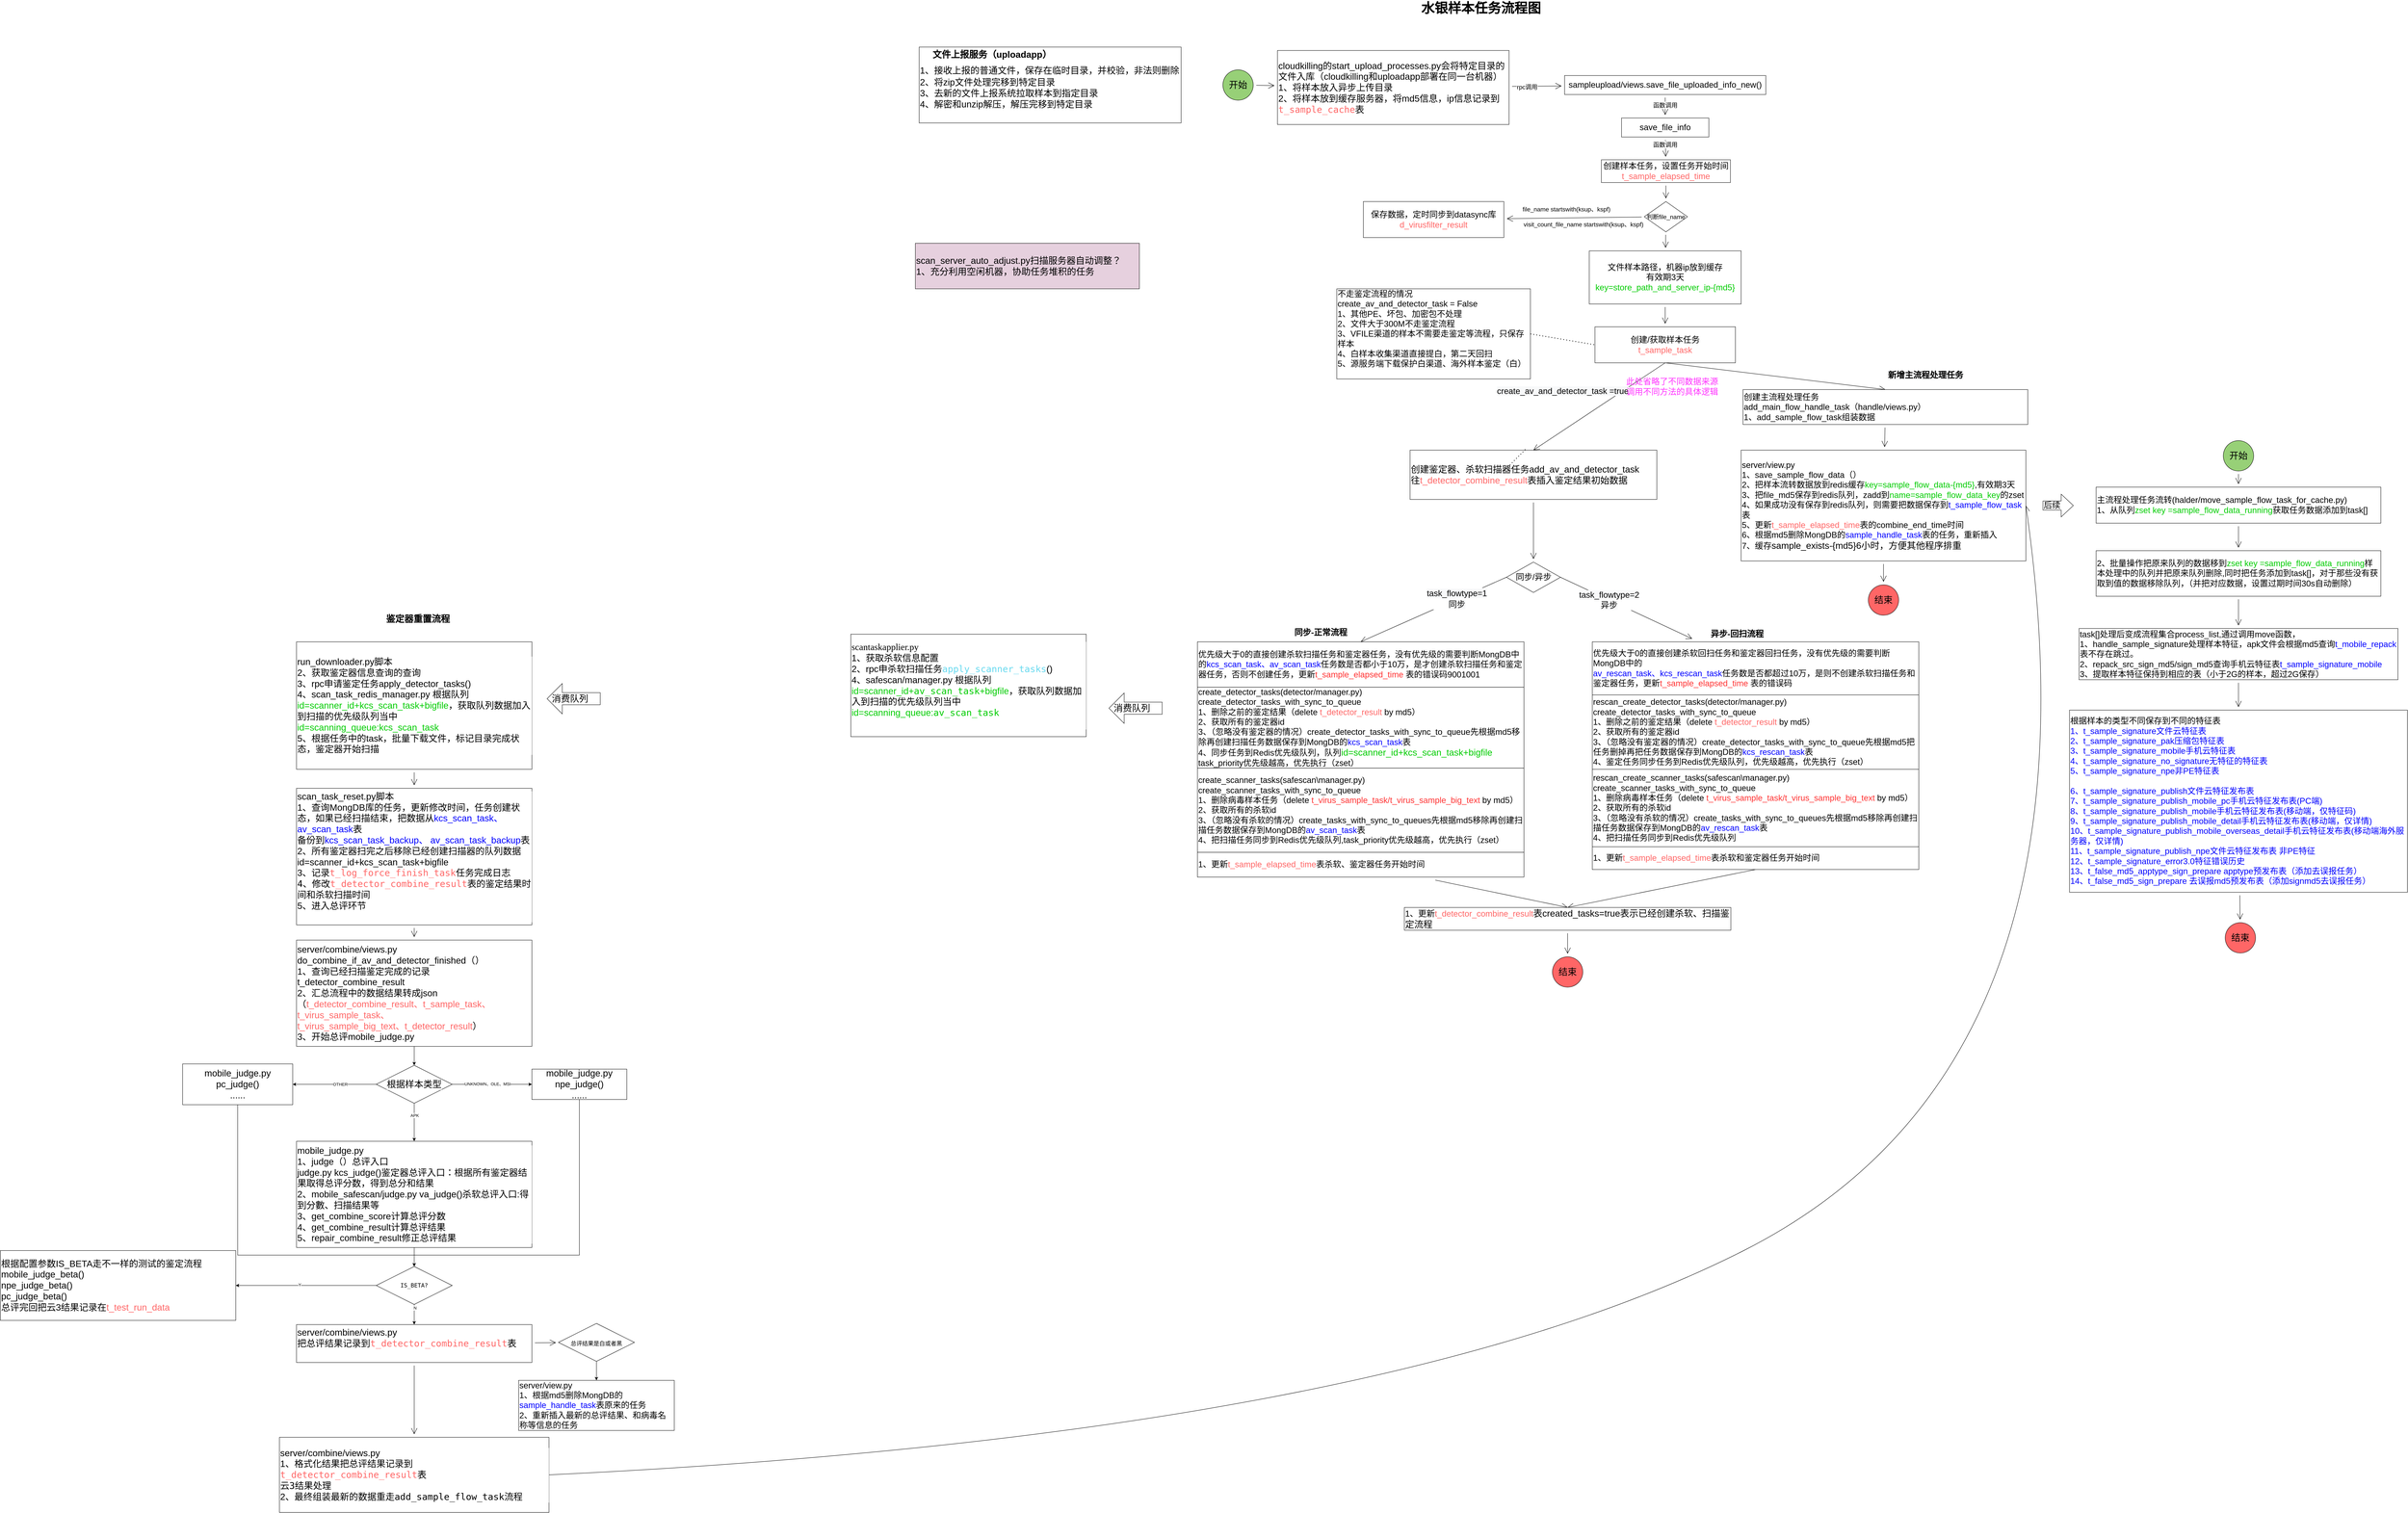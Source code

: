 <mxfile version="15.3.7" type="github">
  <diagram id="KefcSTh8LU217DtaOy7r" name="Page-1">
    <mxGraphModel dx="6349" dy="2362" grid="1" gridSize="10" guides="1" tooltips="1" connect="1" arrows="1" fold="1" page="1" pageScale="1" pageWidth="827" pageHeight="1169" math="0" shadow="0">
      <root>
        <mxCell id="0" />
        <mxCell id="1" parent="0" />
        <mxCell id="7nwJAHShgFqfV8WITLV7-1" value="水银样本任务流程图" style="text;html=1;strokeColor=none;fillColor=none;align=center;verticalAlign=middle;whiteSpace=wrap;rounded=0;hachureGap=4;pointerEvents=0;fontSize=35;fontStyle=1" parent="1" vertex="1">
          <mxGeometry x="-280" y="-30" width="400" height="20" as="geometry" />
        </mxCell>
        <mxCell id="hdSKTdFJiRucH8Rsu3lH-5" value="" style="edgeStyle=none;curved=1;rounded=0;orthogonalLoop=1;jettySize=auto;html=1;fontSize=16;endArrow=open;startSize=14;endSize=14;sourcePerimeterSpacing=8;targetPerimeterSpacing=8;" parent="1" source="7nwJAHShgFqfV8WITLV7-2" target="hdSKTdFJiRucH8Rsu3lH-4" edge="1">
          <mxGeometry relative="1" as="geometry" />
        </mxCell>
        <mxCell id="hdSKTdFJiRucH8Rsu3lH-7" value="函数调用" style="edgeLabel;html=1;align=center;verticalAlign=middle;resizable=0;points=[];fontSize=16;" parent="hdSKTdFJiRucH8Rsu3lH-5" vertex="1" connectable="0">
          <mxGeometry x="-0.474" relative="1" as="geometry">
            <mxPoint y="8" as="offset" />
          </mxGeometry>
        </mxCell>
        <mxCell id="7nwJAHShgFqfV8WITLV7-2" value="sampleupload/views.save_file_uploaded_info_new()" style="rounded=0;whiteSpace=wrap;html=1;hachureGap=4;pointerEvents=0;fontSize=22;" parent="1" vertex="1">
          <mxGeometry x="140" y="158" width="530" height="50" as="geometry" />
        </mxCell>
        <mxCell id="hdSKTdFJiRucH8Rsu3lH-2" value="" style="edgeStyle=none;curved=1;rounded=0;orthogonalLoop=1;jettySize=auto;html=1;endArrow=open;startSize=14;endSize=14;sourcePerimeterSpacing=8;targetPerimeterSpacing=8;" parent="1" source="hdSKTdFJiRucH8Rsu3lH-1" target="7nwJAHShgFqfV8WITLV7-2" edge="1">
          <mxGeometry relative="1" as="geometry" />
        </mxCell>
        <mxCell id="hdSKTdFJiRucH8Rsu3lH-3" value="rpc调用" style="edgeLabel;html=1;align=center;verticalAlign=middle;resizable=0;points=[];fontSize=16;" parent="hdSKTdFJiRucH8Rsu3lH-2" vertex="1" connectable="0">
          <mxGeometry x="-0.4" y="-1" relative="1" as="geometry">
            <mxPoint as="offset" />
          </mxGeometry>
        </mxCell>
        <mxCell id="hdSKTdFJiRucH8Rsu3lH-1" value="&lt;div&gt;cloudkilling的start_upload_processes.py会将特定目录的文件入库（cloudkilling和uploadapp部署在同一台机器）&lt;/div&gt;&lt;span style=&quot;background-color: rgb(255 , 255 , 255)&quot;&gt;&lt;span style=&quot;font-size: 24px&quot;&gt;1、&lt;span style=&quot;font-size: 24px&quot;&gt;将样本放入异步上传目录&lt;br style=&quot;font-size: 24px&quot;&gt;2、将样本放到缓存服务器，将md5信息，ip信息记录到&lt;/span&gt;&lt;/span&gt;&lt;span style=&quot;font-family: &amp;#34;dejavu sans mono&amp;#34; , monospace ; font-size: 24px&quot;&gt;&lt;font color=&quot;#ff6666&quot;&gt;t_sample_cache&lt;/font&gt;&lt;/span&gt;&lt;span style=&quot;font-family: &amp;#34;dejavu sans mono&amp;#34; , monospace ; font-size: 24px&quot;&gt;表&lt;/span&gt;&lt;/span&gt;" style="rounded=0;whiteSpace=wrap;html=1;hachureGap=4;pointerEvents=0;fontSize=24;fillColor=none;fontColor=#000000;align=left;fontStyle=0" parent="1" vertex="1">
          <mxGeometry x="-616.25" y="92" width="610" height="195" as="geometry" />
        </mxCell>
        <mxCell id="hdSKTdFJiRucH8Rsu3lH-9" value="" style="edgeStyle=none;curved=1;rounded=0;orthogonalLoop=1;jettySize=auto;html=1;fontSize=16;endArrow=open;startSize=14;endSize=14;sourcePerimeterSpacing=8;targetPerimeterSpacing=8;" parent="1" source="hdSKTdFJiRucH8Rsu3lH-4" target="hdSKTdFJiRucH8Rsu3lH-8" edge="1">
          <mxGeometry relative="1" as="geometry" />
        </mxCell>
        <mxCell id="hdSKTdFJiRucH8Rsu3lH-4" value="save_file_info" style="rounded=0;whiteSpace=wrap;html=1;hachureGap=4;pointerEvents=0;fontSize=22;" parent="1" vertex="1">
          <mxGeometry x="290" y="270" width="230" height="50" as="geometry" />
        </mxCell>
        <mxCell id="hdSKTdFJiRucH8Rsu3lH-12" value="" style="edgeStyle=none;curved=1;rounded=0;orthogonalLoop=1;jettySize=auto;html=1;fontSize=16;endArrow=open;startSize=14;endSize=14;sourcePerimeterSpacing=8;targetPerimeterSpacing=8;" parent="1" source="hdSKTdFJiRucH8Rsu3lH-8" target="hdSKTdFJiRucH8Rsu3lH-11" edge="1">
          <mxGeometry relative="1" as="geometry" />
        </mxCell>
        <mxCell id="hdSKTdFJiRucH8Rsu3lH-8" value="创建样本任务，设置任务开始时间&lt;br&gt;&lt;font color=&quot;#ff6666&quot;&gt;t_sample_elapsed_time&lt;/font&gt;" style="rounded=0;whiteSpace=wrap;html=1;hachureGap=4;pointerEvents=0;fontSize=22;" parent="1" vertex="1">
          <mxGeometry x="236.88" y="380" width="340" height="60" as="geometry" />
        </mxCell>
        <mxCell id="hdSKTdFJiRucH8Rsu3lH-10" value="保存数据，定时同步到datasync库&lt;br&gt;&lt;font color=&quot;#ff6666&quot;&gt;d_virusfilter_result&lt;/font&gt;" style="rounded=0;whiteSpace=wrap;html=1;hachureGap=4;pointerEvents=0;fontSize=22;" parent="1" vertex="1">
          <mxGeometry x="-390" y="490" width="370" height="95" as="geometry" />
        </mxCell>
        <mxCell id="hdSKTdFJiRucH8Rsu3lH-15" value="" style="edgeStyle=none;curved=1;rounded=0;orthogonalLoop=1;jettySize=auto;html=1;fontSize=16;endArrow=open;startSize=14;endSize=14;sourcePerimeterSpacing=8;targetPerimeterSpacing=8;" parent="1" source="hdSKTdFJiRucH8Rsu3lH-11" target="hdSKTdFJiRucH8Rsu3lH-10" edge="1">
          <mxGeometry relative="1" as="geometry" />
        </mxCell>
        <mxCell id="hdSKTdFJiRucH8Rsu3lH-21" value="" style="edgeStyle=none;curved=1;rounded=0;orthogonalLoop=1;jettySize=auto;html=1;fontSize=16;endArrow=open;startSize=14;endSize=14;sourcePerimeterSpacing=8;targetPerimeterSpacing=8;" parent="1" source="hdSKTdFJiRucH8Rsu3lH-11" target="hdSKTdFJiRucH8Rsu3lH-20" edge="1">
          <mxGeometry relative="1" as="geometry" />
        </mxCell>
        <mxCell id="hdSKTdFJiRucH8Rsu3lH-11" value="判断file_name" style="rhombus;whiteSpace=wrap;html=1;hachureGap=4;pointerEvents=0;fontSize=16;" parent="1" vertex="1">
          <mxGeometry x="350" y="490" width="113.75" height="80" as="geometry" />
        </mxCell>
        <mxCell id="hdSKTdFJiRucH8Rsu3lH-13" value="函数调用" style="edgeLabel;html=1;align=center;verticalAlign=middle;resizable=0;points=[];fontSize=16;" parent="1" vertex="1" connectable="0">
          <mxGeometry x="405" y="340" as="geometry" />
        </mxCell>
        <mxCell id="hdSKTdFJiRucH8Rsu3lH-17" value="&lt;span style=&quot;background-color: rgb(255 , 255 , 255)&quot;&gt;file_name startswith(ksup、kspf)&lt;/span&gt;" style="text;html=1;strokeColor=none;fillColor=none;align=center;verticalAlign=middle;whiteSpace=wrap;rounded=0;hachureGap=4;pointerEvents=0;fontSize=16;" parent="1" vertex="1">
          <mxGeometry x="20" y="500" width="250" height="20" as="geometry" />
        </mxCell>
        <mxCell id="hdSKTdFJiRucH8Rsu3lH-18" value="&lt;span style=&quot;background-color: rgb(255 , 255 , 255)&quot;&gt;visit_count_file_name startswith(ksup、kspf)&lt;/span&gt;" style="text;html=1;strokeColor=none;fillColor=none;align=center;verticalAlign=middle;whiteSpace=wrap;rounded=0;hachureGap=4;pointerEvents=0;fontSize=16;" parent="1" vertex="1">
          <mxGeometry x="20" y="540" width="340" height="20" as="geometry" />
        </mxCell>
        <mxCell id="hdSKTdFJiRucH8Rsu3lH-23" value="" style="edgeStyle=none;curved=1;rounded=0;orthogonalLoop=1;jettySize=auto;html=1;fontSize=16;endArrow=open;startSize=14;endSize=14;sourcePerimeterSpacing=8;targetPerimeterSpacing=8;" parent="1" source="hdSKTdFJiRucH8Rsu3lH-20" target="hdSKTdFJiRucH8Rsu3lH-22" edge="1">
          <mxGeometry relative="1" as="geometry" />
        </mxCell>
        <mxCell id="hdSKTdFJiRucH8Rsu3lH-20" value="文件样本路径，机器ip放到缓存&lt;br&gt;有效期3天&lt;br&gt;&lt;font color=&quot;#00cc00&quot;&gt;key=store_path_and_server_ip-{md5}&lt;/font&gt;" style="rounded=0;whiteSpace=wrap;html=1;hachureGap=4;pointerEvents=0;fontSize=22;" parent="1" vertex="1">
          <mxGeometry x="205" y="620" width="400" height="140" as="geometry" />
        </mxCell>
        <mxCell id="hdSKTdFJiRucH8Rsu3lH-38" style="edgeStyle=none;curved=1;rounded=0;orthogonalLoop=1;jettySize=auto;html=1;exitX=0.5;exitY=1;exitDx=0;exitDy=0;entryX=0.5;entryY=0;entryDx=0;entryDy=0;fontFamily=Helvetica;fontSize=22;fontColor=#000000;endArrow=open;startSize=14;endSize=14;sourcePerimeterSpacing=8;targetPerimeterSpacing=8;" parent="1" source="hdSKTdFJiRucH8Rsu3lH-22" target="hdSKTdFJiRucH8Rsu3lH-35" edge="1">
          <mxGeometry relative="1" as="geometry" />
        </mxCell>
        <mxCell id="hdSKTdFJiRucH8Rsu3lH-41" style="edgeStyle=none;curved=1;rounded=0;orthogonalLoop=1;jettySize=auto;html=1;exitX=0.5;exitY=1;exitDx=0;exitDy=0;entryX=0.5;entryY=0;entryDx=0;entryDy=0;fontFamily=Helvetica;fontSize=22;fontColor=#000000;endArrow=open;startSize=14;endSize=14;sourcePerimeterSpacing=8;targetPerimeterSpacing=8;" parent="1" source="hdSKTdFJiRucH8Rsu3lH-22" target="hdSKTdFJiRucH8Rsu3lH-40" edge="1">
          <mxGeometry relative="1" as="geometry" />
        </mxCell>
        <mxCell id="hdSKTdFJiRucH8Rsu3lH-22" value="创建/获取样本任务&lt;br&gt;&lt;font color=&quot;#ff6666&quot;&gt;t_sample_task&lt;/font&gt;" style="rounded=0;whiteSpace=wrap;html=1;hachureGap=4;pointerEvents=0;fontSize=22;" parent="1" vertex="1">
          <mxGeometry x="220" y="820" width="370" height="95" as="geometry" />
        </mxCell>
        <mxCell id="hdSKTdFJiRucH8Rsu3lH-153" value="" style="edgeStyle=none;curved=1;rounded=0;orthogonalLoop=1;jettySize=auto;html=1;fontFamily=Helvetica;fontSize=24;fontColor=default;endArrow=open;startSize=14;endSize=14;sourcePerimeterSpacing=8;targetPerimeterSpacing=8;" parent="1" source="hdSKTdFJiRucH8Rsu3lH-35" target="hdSKTdFJiRucH8Rsu3lH-152" edge="1">
          <mxGeometry relative="1" as="geometry" />
        </mxCell>
        <mxCell id="hdSKTdFJiRucH8Rsu3lH-35" value="创建主流程处理任务&lt;br&gt;add_main_flow_handle_task（handle/views.py）&lt;br&gt;1、add_sample_flow_task组装数据" style="rounded=0;whiteSpace=wrap;html=1;hachureGap=4;pointerEvents=0;fontSize=22;align=left;" parent="1" vertex="1">
          <mxGeometry x="610" y="985.5" width="750" height="92" as="geometry" />
        </mxCell>
        <mxCell id="hdSKTdFJiRucH8Rsu3lH-36" value="&lt;span style=&quot;font-size: 22px&quot;&gt;不走鉴定流程的情况&lt;br style=&quot;font-size: 22px&quot;&gt;create_av_and_detector_task = False&lt;br style=&quot;font-size: 22px&quot;&gt;1、其他PE、坏包、加密包不处理&lt;br style=&quot;font-size: 22px&quot;&gt;2、文件大于300M不走鉴定流程&lt;br style=&quot;font-size: 22px&quot;&gt;3、&lt;/span&gt;&lt;span style=&quot;font-size: 22px&quot;&gt;VFILE&lt;/span&gt;&lt;span style=&quot;font-size: 22px&quot;&gt;渠道的样本不需要走鉴定等流程，只保存样本&lt;br&gt;&lt;/span&gt;4、白样本收集渠道直接提白，第二天回扫&lt;br&gt;5、源服务端下载保护白渠道、海外样本鉴定（白）&lt;br style=&quot;font-size: 22px&quot;&gt;&lt;span style=&quot;font-size: 22px&quot;&gt;&lt;br style=&quot;font-size: 22px&quot;&gt;&lt;/span&gt;" style="rounded=0;whiteSpace=wrap;html=1;hachureGap=4;pointerEvents=0;fontSize=22;align=left;fontFamily=Helvetica;fontColor=#000000;" parent="1" vertex="1">
          <mxGeometry x="-460" y="720" width="510" height="237.5" as="geometry" />
        </mxCell>
        <mxCell id="hdSKTdFJiRucH8Rsu3lH-49" value="" style="edgeStyle=none;curved=1;rounded=0;orthogonalLoop=1;jettySize=auto;html=1;fontFamily=Helvetica;fontSize=22;fontColor=#000000;endArrow=open;startSize=14;endSize=14;sourcePerimeterSpacing=8;targetPerimeterSpacing=8;" parent="1" source="hdSKTdFJiRucH8Rsu3lH-40" target="hdSKTdFJiRucH8Rsu3lH-48" edge="1">
          <mxGeometry relative="1" as="geometry" />
        </mxCell>
        <mxCell id="hdSKTdFJiRucH8Rsu3lH-40" value="创建鉴定器、杀软扫描器任务add_av_and_detector_task&lt;br style=&quot;font-size: 24px&quot;&gt;往&lt;font color=&quot;#ff6666&quot; style=&quot;font-size: 24px&quot;&gt;t_detector_combine_result&lt;/font&gt;表插入鉴定结果初始数据" style="rounded=0;whiteSpace=wrap;html=1;hachureGap=4;pointerEvents=0;fontSize=24;align=left;fontFamily=Helvetica;fontColor=#000000;" parent="1" vertex="1">
          <mxGeometry x="-267" y="1145" width="650" height="130" as="geometry" />
        </mxCell>
        <mxCell id="hdSKTdFJiRucH8Rsu3lH-44" value="&lt;span style=&quot;color: rgb(0 , 0 , 0) ; font-family: &amp;#34;helvetica&amp;#34; ; font-size: 22px ; font-style: normal ; font-weight: 400 ; letter-spacing: normal ; text-align: left ; text-indent: 0px ; text-transform: none ; word-spacing: 0px ; background-color: rgb(248 , 249 , 250) ; display: inline ; float: none&quot;&gt;create_av_and_detector_task =true&lt;/span&gt;" style="text;whiteSpace=wrap;html=1;fontSize=22;fontFamily=Helvetica;fontColor=#000000;" parent="1" vertex="1">
          <mxGeometry x="-40" y="970" width="390" height="40" as="geometry" />
        </mxCell>
        <mxCell id="hdSKTdFJiRucH8Rsu3lH-59" value="" style="edgeStyle=none;curved=1;rounded=0;orthogonalLoop=1;jettySize=auto;html=1;fontFamily=Helvetica;fontSize=22;fontColor=#000000;endArrow=open;startSize=14;endSize=14;sourcePerimeterSpacing=8;targetPerimeterSpacing=8;exitX=1;exitY=0.5;exitDx=0;exitDy=0;" parent="1" source="hdSKTdFJiRucH8Rsu3lH-48" target="hdSKTdFJiRucH8Rsu3lH-76" edge="1">
          <mxGeometry relative="1" as="geometry">
            <mxPoint x="73" y="1840" as="targetPoint" />
          </mxGeometry>
        </mxCell>
        <mxCell id="hdSKTdFJiRucH8Rsu3lH-60" value="&lt;span style=&quot;text-align: left ; background-color: rgb(248 , 249 , 250)&quot;&gt;task_flowtype=2&lt;br&gt;&lt;/span&gt;&lt;span style=&quot;text-align: left ; background-color: rgb(248 , 249 , 250)&quot;&gt;&lt;font face=&quot;helvetica&quot;&gt;异步&lt;/font&gt;&lt;/span&gt;" style="edgeLabel;html=1;align=center;verticalAlign=middle;resizable=0;points=[];fontSize=22;fontFamily=Helvetica;fontColor=#000000;" parent="hdSKTdFJiRucH8Rsu3lH-59" vertex="1" connectable="0">
          <mxGeometry x="-0.267" relative="1" as="geometry">
            <mxPoint as="offset" />
          </mxGeometry>
        </mxCell>
        <mxCell id="hdSKTdFJiRucH8Rsu3lH-125" style="edgeStyle=none;curved=1;rounded=0;orthogonalLoop=1;jettySize=auto;html=1;exitX=0;exitY=0.5;exitDx=0;exitDy=0;fontFamily=Helvetica;fontSize=24;fontColor=#000000;endArrow=open;startSize=14;endSize=14;sourcePerimeterSpacing=8;targetPerimeterSpacing=8;entryX=0.5;entryY=0;entryDx=0;entryDy=0;" parent="1" source="hdSKTdFJiRucH8Rsu3lH-48" target="hdSKTdFJiRucH8Rsu3lH-68" edge="1">
          <mxGeometry relative="1" as="geometry">
            <mxPoint x="-537" y="1660" as="targetPoint" />
          </mxGeometry>
        </mxCell>
        <mxCell id="hdSKTdFJiRucH8Rsu3lH-126" value="&lt;span style=&quot;font-size: 22px ; text-align: left ; background-color: rgb(248 , 249 , 250)&quot;&gt;task_flowtype=1&lt;br&gt;&lt;/span&gt;&lt;span style=&quot;font-size: 22px ; text-align: left ; background-color: rgb(248 , 249 , 250)&quot;&gt;&lt;font face=&quot;helvetica&quot;&gt;同步&lt;/font&gt;&lt;/span&gt;" style="edgeLabel;html=1;align=center;verticalAlign=middle;resizable=0;points=[];fontSize=24;fontFamily=Helvetica;fontColor=#000000;" parent="hdSKTdFJiRucH8Rsu3lH-125" vertex="1" connectable="0">
          <mxGeometry x="-0.321" y="-2" relative="1" as="geometry">
            <mxPoint as="offset" />
          </mxGeometry>
        </mxCell>
        <mxCell id="hdSKTdFJiRucH8Rsu3lH-48" value="同步/异步" style="rhombus;whiteSpace=wrap;html=1;hachureGap=4;pointerEvents=0;fontFamily=Helvetica;fontSize=22;fontColor=#000000;align=center;" parent="1" vertex="1">
          <mxGeometry x="-13.25" y="1440" width="142.5" height="80" as="geometry" />
        </mxCell>
        <mxCell id="hdSKTdFJiRucH8Rsu3lH-70" value="&lt;span style=&quot;color: rgb(0, 0, 0); font-family: helvetica; font-size: 22px; font-style: normal; letter-spacing: normal; text-align: left; text-indent: 0px; text-transform: none; word-spacing: 0px; background-color: rgb(248, 249, 250); display: inline; float: none;&quot;&gt;异步-回扫流程&lt;/span&gt;" style="text;whiteSpace=wrap;html=1;fontSize=22;fontFamily=Helvetica;fontColor=#000000;fontStyle=1" parent="1" vertex="1">
          <mxGeometry x="523" y="1610" width="200" height="40" as="geometry" />
        </mxCell>
        <mxCell id="hdSKTdFJiRucH8Rsu3lH-79" value="此处省略了不同数据来源调用不同方法的具体逻辑" style="text;html=1;strokeColor=none;fillColor=none;align=center;verticalAlign=middle;whiteSpace=wrap;rounded=0;hachureGap=4;pointerEvents=0;fontFamily=Helvetica;fontSize=22;fontColor=#FF33FF;" parent="1" vertex="1">
          <mxGeometry x="299" y="927.5" width="249" height="100" as="geometry" />
        </mxCell>
        <mxCell id="hdSKTdFJiRucH8Rsu3lH-80" style="edgeStyle=none;curved=1;rounded=0;orthogonalLoop=1;jettySize=auto;html=1;exitX=0.5;exitY=0;exitDx=0;exitDy=0;fontFamily=Helvetica;fontSize=35;fontColor=#FF33FF;endArrow=open;startSize=14;endSize=14;sourcePerimeterSpacing=8;targetPerimeterSpacing=8;" parent="1" source="7nwJAHShgFqfV8WITLV7-1" target="7nwJAHShgFqfV8WITLV7-1" edge="1">
          <mxGeometry relative="1" as="geometry" />
        </mxCell>
        <mxCell id="hdSKTdFJiRucH8Rsu3lH-81" value="" style="group" parent="1" vertex="1" connectable="0">
          <mxGeometry x="213" y="1650" width="860" height="600" as="geometry" />
        </mxCell>
        <mxCell id="hdSKTdFJiRucH8Rsu3lH-71" value="" style="group" parent="hdSKTdFJiRucH8Rsu3lH-81" vertex="1" connectable="0">
          <mxGeometry y="140" width="860" height="460" as="geometry" />
        </mxCell>
        <mxCell id="hdSKTdFJiRucH8Rsu3lH-72" value="" style="group" parent="hdSKTdFJiRucH8Rsu3lH-71" vertex="1" connectable="0">
          <mxGeometry width="860" height="400" as="geometry" />
        </mxCell>
        <mxCell id="hdSKTdFJiRucH8Rsu3lH-73" value="&lt;font face=&quot;helvetica&quot;&gt;rescan_create_scanner_tasks&lt;/font&gt;(safescan\manager.py)&lt;br&gt;create_scanner_tasks_with_sync_to_queue&lt;br&gt;1、删除病毒样本任务（delete&lt;font color=&quot;#ff3333&quot;&gt; t_virus_sample_task/t_virus_sample_big_text&lt;/font&gt; by md5）&lt;br&gt;2、获取所有的杀软id&lt;br&gt;3、（忽略没有杀软的情况）create_tasks_with_sync_to_queues先根据md5移除再创建扫描任务数据保存到MongDB的&lt;span style=&quot;font-family: &amp;#34;helvetica&amp;#34;&quot;&gt;&lt;font color=&quot;#0000ff&quot;&gt;av_rescan_task&lt;/font&gt;&lt;/span&gt;表&lt;br&gt;4、把扫描任务同步到Redis优先级队列" style="rounded=0;whiteSpace=wrap;html=1;hachureGap=4;pointerEvents=0;fontSize=22;align=left;fontFamily=Helvetica;fontColor=#000000;" parent="hdSKTdFJiRucH8Rsu3lH-72" vertex="1">
          <mxGeometry y="196" width="860" height="204" as="geometry" />
        </mxCell>
        <mxCell id="hdSKTdFJiRucH8Rsu3lH-74" value="rescan_create_detector_tasks(detector/manager.py)&lt;br&gt;create_detector_tasks_with_sync_to_queue&lt;br&gt;1、删除之前的鉴定结果（delete &lt;font color=&quot;#ff6666&quot;&gt;t_detector_result&lt;/font&gt; by md5）&lt;br&gt;2、获取所有的鉴定器id&lt;br&gt;3、（忽略没有鉴定器的情况）create_detector_tasks_with_sync_to_queue先根据md5把任务删掉再把任务数据保存到MongDB的&lt;font color=&quot;#0000ff&quot;&gt;kcs_rescan_task&lt;/font&gt;表&lt;br&gt;4、鉴定任务同步任务到Redis优先级队列，优先级越高，优先执行（zset）" style="rounded=0;whiteSpace=wrap;html=1;hachureGap=4;pointerEvents=0;fontSize=22;align=left;fontFamily=Helvetica;fontColor=#000000;" parent="hdSKTdFJiRucH8Rsu3lH-72" vertex="1">
          <mxGeometry width="860" height="196" as="geometry" />
        </mxCell>
        <mxCell id="hdSKTdFJiRucH8Rsu3lH-75" value="1、更新&lt;font color=&quot;#ff6666&quot;&gt;t_sample_elapsed_time&lt;/font&gt;表杀软和鉴定器任务开始时间" style="rounded=0;whiteSpace=wrap;html=1;hachureGap=4;pointerEvents=0;fontFamily=Helvetica;fontSize=22;fontColor=#000000;align=left;" parent="hdSKTdFJiRucH8Rsu3lH-71" vertex="1">
          <mxGeometry y="400" width="860" height="60" as="geometry" />
        </mxCell>
        <mxCell id="hdSKTdFJiRucH8Rsu3lH-76" value="&lt;div&gt;优先级大于0的直接创建杀软回扫任务和鉴定器回扫&lt;span&gt;任务，没有优先级的需要判断MongDB中的&lt;/span&gt;&lt;/div&gt;&lt;span style=&quot;color: rgb(0 , 0 , 255)&quot;&gt;av_rescan_task、kcs_rescan_task&lt;/span&gt;&lt;span&gt;任务数是否都超过10万，是则不创建杀软扫描任务和鉴定器任务，更新&lt;/span&gt;&lt;font color=&quot;#ff3333&quot;&gt;t_sample_elapsed_time &lt;/font&gt;&lt;span&gt;表的错误码&lt;/span&gt;&lt;span style=&quot;color: rgb(0 , 0 , 255)&quot;&gt;&lt;br&gt;&lt;/span&gt;" style="rounded=0;whiteSpace=wrap;html=1;hachureGap=4;pointerEvents=0;fontFamily=Helvetica;fontSize=22;fontColor=#000000;align=left;" parent="hdSKTdFJiRucH8Rsu3lH-81" vertex="1">
          <mxGeometry width="860" height="140" as="geometry" />
        </mxCell>
        <mxCell id="hdSKTdFJiRucH8Rsu3lH-83" value="" style="group" parent="1" vertex="1" connectable="0">
          <mxGeometry x="-827" y="1650" width="860" height="620" as="geometry" />
        </mxCell>
        <mxCell id="hdSKTdFJiRucH8Rsu3lH-66" value="" style="group" parent="hdSKTdFJiRucH8Rsu3lH-83" vertex="1" connectable="0">
          <mxGeometry y="119.649" width="860" height="500.351" as="geometry" />
        </mxCell>
        <mxCell id="hdSKTdFJiRucH8Rsu3lH-64" value="" style="group" parent="hdSKTdFJiRucH8Rsu3lH-66" vertex="1" connectable="0">
          <mxGeometry width="860" height="435.088" as="geometry" />
        </mxCell>
        <mxCell id="hdSKTdFJiRucH8Rsu3lH-62" value="&lt;font face=&quot;helvetica&quot;&gt;create_scanner_tasks&lt;/font&gt;(safescan\manager.py)&lt;br&gt;create_scanner_tasks_with_sync_to_queue&lt;br&gt;1、删除病毒样本任务（delete&lt;font color=&quot;#ff3333&quot;&gt; t_virus_sample_task/t_virus_sample_big_text&lt;/font&gt; by md5）&lt;br&gt;2、获取所有的杀软id&lt;br&gt;3、（忽略没有杀软的情况）create_tasks_with_sync_to_queues先根据md5移除再创建扫描任务数据保存到MongDB的&lt;span style=&quot;font-family: &amp;#34;helvetica&amp;#34;&quot;&gt;&lt;font color=&quot;#0000ff&quot;&gt;av_scan_task&lt;/font&gt;&lt;/span&gt;表&lt;br&gt;4、把扫描任务同步到Redis优先级队列,task_priority优先级越高，优先执行（zset）" style="rounded=0;whiteSpace=wrap;html=1;hachureGap=4;pointerEvents=0;fontSize=22;align=left;fontFamily=Helvetica;fontColor=#000000;" parent="hdSKTdFJiRucH8Rsu3lH-64" vertex="1">
          <mxGeometry y="213.193" width="860" height="221.895" as="geometry" />
        </mxCell>
        <mxCell id="hdSKTdFJiRucH8Rsu3lH-63" value="create_detector_tasks(detector/manager.py)&lt;br&gt;create_detector_tasks_with_sync_to_queue&lt;br&gt;1、删除之前的鉴定结果（delete &lt;font color=&quot;#ff6666&quot;&gt;t_detector_result&lt;/font&gt; by md5）&lt;br&gt;2、获取所有的鉴定器id&lt;br&gt;3、（忽略没有鉴定器的情况）create_detector_tasks_with_sync_to_queue先根据md5移除再创建扫描任务数据保存到MongDB的&lt;font color=&quot;#0000ff&quot;&gt;kcs_scan_task&lt;/font&gt;表&lt;br&gt;4、同步任务到Redis优先级队列，队列&lt;font color=&quot;#00cc00&quot; style=&quot;font-size: 24px&quot;&gt;&lt;span style=&quot;font-size: 24px&quot;&gt;id=scanner_id+kcs_scan&lt;/span&gt;&lt;font style=&quot;font-size: 24px&quot;&gt;_task+&lt;/font&gt;&lt;/font&gt;&lt;span style=&quot;background-color: rgb(255 , 255 , 255) ; font-size: 24px&quot;&gt;&lt;font color=&quot;#00cc00&quot; style=&quot;font-size: 24px&quot;&gt;bigfile&lt;/font&gt;&lt;/span&gt;&lt;font color=&quot;#00cc00&quot;&gt;&lt;br&gt;&lt;/font&gt;task_priority优先级越高，优先执行（zset）" style="rounded=0;whiteSpace=wrap;html=1;hachureGap=4;pointerEvents=0;fontSize=22;align=left;fontFamily=Helvetica;fontColor=#000000;" parent="hdSKTdFJiRucH8Rsu3lH-64" vertex="1">
          <mxGeometry width="860" height="213.193" as="geometry" />
        </mxCell>
        <mxCell id="hdSKTdFJiRucH8Rsu3lH-65" value="1、更新&lt;font color=&quot;#ff6666&quot;&gt;t_sample_elapsed_time&lt;/font&gt;表杀软、鉴定器任务开始时间" style="rounded=0;whiteSpace=wrap;html=1;hachureGap=4;pointerEvents=0;fontFamily=Helvetica;fontSize=22;fontColor=#000000;align=left;" parent="hdSKTdFJiRucH8Rsu3lH-66" vertex="1">
          <mxGeometry y="435.088" width="860" height="65.263" as="geometry" />
        </mxCell>
        <mxCell id="hdSKTdFJiRucH8Rsu3lH-68" value="&lt;div&gt;优先级大于0的直接创建杀软扫描任务和鉴定器任务，没有优先级的需要判断MongDB中的&lt;font color=&quot;#0000ff&quot;&gt;kcs_scan_task、av_scan_task&lt;/font&gt;任务数是否都小于10万，是才创建杀软扫描任务和鉴定器任务，否则不创建任务，更新&lt;font color=&quot;#ff3333&quot;&gt;t_sample_elapsed_time &lt;/font&gt;表的错误码9001001&lt;/div&gt;" style="rounded=0;whiteSpace=wrap;html=1;hachureGap=4;pointerEvents=0;fontFamily=Helvetica;fontSize=22;fontColor=#000000;align=left;" parent="hdSKTdFJiRucH8Rsu3lH-83" vertex="1">
          <mxGeometry width="860" height="119.649" as="geometry" />
        </mxCell>
        <mxCell id="hdSKTdFJiRucH8Rsu3lH-84" value="&lt;span style=&quot;color: rgb(0 , 0 , 0) ; font-size: 22px&quot;&gt;&lt;b&gt;同步-正常流程&lt;/b&gt;&lt;/span&gt;" style="text;html=1;strokeColor=none;fillColor=none;align=center;verticalAlign=middle;whiteSpace=wrap;rounded=0;hachureGap=4;pointerEvents=0;fontFamily=Helvetica;fontSize=35;fontColor=#FF33FF;" parent="1" vertex="1">
          <mxGeometry x="-607" y="1610" width="210" height="20" as="geometry" />
        </mxCell>
        <mxCell id="hdSKTdFJiRucH8Rsu3lH-86" value="&lt;span style=&quot;color: rgb(0 , 0 , 0) ; font-family: &amp;#34;helvetica&amp;#34; ; font-size: 22px ; font-style: normal ; letter-spacing: normal ; text-align: left ; text-indent: 0px ; text-transform: none ; word-spacing: 0px ; background-color: rgb(248 , 249 , 250) ; display: inline ; float: none&quot;&gt;新增主流程处理任务&lt;/span&gt;" style="text;whiteSpace=wrap;html=1;fontSize=22;fontFamily=Helvetica;fontColor=#000000;fontStyle=1" parent="1" vertex="1">
          <mxGeometry x="990" y="927.5" width="200" height="40" as="geometry" />
        </mxCell>
        <mxCell id="hdSKTdFJiRucH8Rsu3lH-91" value="" style="edgeStyle=none;curved=1;rounded=0;orthogonalLoop=1;jettySize=auto;html=1;fontFamily=Helvetica;fontSize=35;fontColor=#FF33FF;endArrow=open;startSize=14;endSize=14;sourcePerimeterSpacing=8;targetPerimeterSpacing=8;" parent="1" source="hdSKTdFJiRucH8Rsu3lH-87" target="hdSKTdFJiRucH8Rsu3lH-89" edge="1">
          <mxGeometry relative="1" as="geometry" />
        </mxCell>
        <mxCell id="hdSKTdFJiRucH8Rsu3lH-87" value="主流程处理任务流转(halder/move_sample_flow_task_for_cache.py)&lt;br&gt;1、从队列&lt;font color=&quot;#00cc00&quot;&gt;zset key =sample_flow_data_running&lt;/font&gt;获取任务数据添加到task[]" style="rounded=0;whiteSpace=wrap;html=1;hachureGap=4;pointerEvents=0;fontSize=22;align=left;" parent="1" vertex="1">
          <mxGeometry x="1540" y="1242.5" width="750" height="95" as="geometry" />
        </mxCell>
        <mxCell id="hdSKTdFJiRucH8Rsu3lH-92" value="" style="edgeStyle=none;curved=1;rounded=0;orthogonalLoop=1;jettySize=auto;html=1;fontFamily=Helvetica;fontSize=35;fontColor=#FF33FF;endArrow=open;startSize=14;endSize=14;sourcePerimeterSpacing=8;targetPerimeterSpacing=8;" parent="1" source="hdSKTdFJiRucH8Rsu3lH-89" target="hdSKTdFJiRucH8Rsu3lH-90" edge="1">
          <mxGeometry relative="1" as="geometry" />
        </mxCell>
        <mxCell id="hdSKTdFJiRucH8Rsu3lH-89" value="2、批量操作把原来队列的数据移到&lt;font color=&quot;#00cc00&quot;&gt;zset key =sample_flow_data_running&lt;/font&gt;样本处理中的队列并把原来队列删除,同时把任务添加到task[]，对于那些没有获取到值的数据移除队列，（并把对应数据，设置过期时间30s自动删除）" style="rounded=0;whiteSpace=wrap;html=1;hachureGap=4;pointerEvents=0;fontSize=22;align=left;" parent="1" vertex="1">
          <mxGeometry x="1540" y="1410" width="750" height="120" as="geometry" />
        </mxCell>
        <mxCell id="hdSKTdFJiRucH8Rsu3lH-94" value="" style="edgeStyle=none;curved=1;rounded=0;orthogonalLoop=1;jettySize=auto;html=1;fontFamily=Helvetica;fontSize=35;fontColor=#FF33FF;endArrow=open;startSize=14;endSize=14;sourcePerimeterSpacing=8;targetPerimeterSpacing=8;" parent="1" source="hdSKTdFJiRucH8Rsu3lH-90" target="hdSKTdFJiRucH8Rsu3lH-93" edge="1">
          <mxGeometry relative="1" as="geometry" />
        </mxCell>
        <mxCell id="hdSKTdFJiRucH8Rsu3lH-90" value="task[]处理后变成流程集合process_list,通过调用move函数，&lt;br&gt;1、handle_sample_signature处理样本特征，apk文件会根据md5查询&lt;font color=&quot;#0000ff&quot;&gt;t_mobile_repack&lt;/font&gt;表不存在跳过。&lt;br&gt;2、repack_src_sign_md5/sign_md5查询手机云特征表&lt;font color=&quot;#0000ff&quot;&gt;t_sample_signature_mobile&lt;/font&gt;&lt;br&gt;3、提取样本特征保持到相应的表（小于2G的样本，超过2G保存）" style="rounded=0;whiteSpace=wrap;html=1;hachureGap=4;pointerEvents=0;fontSize=22;align=left;" parent="1" vertex="1">
          <mxGeometry x="1495" y="1615" width="840" height="135" as="geometry" />
        </mxCell>
        <mxCell id="hdSKTdFJiRucH8Rsu3lH-117" value="" style="edgeStyle=none;curved=1;rounded=0;orthogonalLoop=1;jettySize=auto;html=1;fontFamily=Helvetica;fontSize=24;fontColor=#000000;endArrow=open;startSize=14;endSize=14;sourcePerimeterSpacing=8;targetPerimeterSpacing=8;" parent="1" source="hdSKTdFJiRucH8Rsu3lH-93" target="hdSKTdFJiRucH8Rsu3lH-116" edge="1">
          <mxGeometry relative="1" as="geometry" />
        </mxCell>
        <mxCell id="hdSKTdFJiRucH8Rsu3lH-93" value="根据样本的类型不同保存到不同的特征表&lt;br&gt;&lt;font color=&quot;#0000ff&quot;&gt;1、t_sample_signature文件云特征表&lt;br&gt;2、t_sample_signature_pak压缩包特征表&lt;br&gt;3、t_sample_signature_mobile手机云特征表&lt;br&gt;4、t_sample_signature_no_signature无特征的特征表&lt;br&gt;5、t_sample_signature_npe非PE特征表&lt;br&gt;&lt;br&gt;6、t_sample_signature_publish文件云特征发布表&lt;br&gt;7、t_sample_signature_publish_mobile_pc手机云特征发布表(PC端)&lt;br&gt;8、t_sample_signature_publish_mobile手机云特征发布表(移动端，仅特征码)&lt;br&gt;9、t_sample_signature_publish_mobile_detail手机云特征发布表(移动端，仅详情)&lt;br&gt;10、t_sample_signature_publish_mobile_overseas_detail手机云特征发布表(移动端海外服务器，仅详情)&lt;br&gt;11、t_sample_signature_publish_npe文件云特征发布表 非PE特征&lt;br&gt;12、t_sample_signature_error3.0特征错误历史&lt;br&gt;13、t_false_md5_apptype_sign_prepare apptype预发布表（添加去误报任务）&lt;br&gt;14、t_false_md5_sign_prepare 去误报md5预发布表（添加signmd5去误报任务）&lt;/font&gt;" style="rounded=0;whiteSpace=wrap;html=1;hachureGap=4;pointerEvents=0;fontSize=22;align=left;" parent="1" vertex="1">
          <mxGeometry x="1470" y="1830" width="890" height="480" as="geometry" />
        </mxCell>
        <mxCell id="hdSKTdFJiRucH8Rsu3lH-95" value="后续" style="shape=singleArrow;whiteSpace=wrap;html=1;arrowWidth=0.4;arrowSize=0.4;rounded=0;fontSize=22;align=left;hachureGap=4;" parent="1" vertex="1">
          <mxGeometry x="1400" y="1261" width="80" height="60" as="geometry" />
        </mxCell>
        <mxCell id="hdSKTdFJiRucH8Rsu3lH-98" value="&lt;span style=&quot;font-size: 24px&quot;&gt;scan_server_auto_adjust.py&lt;font style=&quot;font-size: 24px&quot;&gt;扫描服务器自动调整？&lt;/font&gt;&lt;br&gt;1、充分利用空闲机器，协助任务堆积的任务&lt;/span&gt;" style="rounded=0;whiteSpace=wrap;html=1;hachureGap=4;pointerEvents=0;fontSize=22;align=left;fontFamily=Helvetica;fontColor=#000000;labelBackgroundColor=none;fillColor=#E6D0DE;" parent="1" vertex="1">
          <mxGeometry x="-1570" y="600" width="590" height="120" as="geometry" />
        </mxCell>
        <mxCell id="hdSKTdFJiRucH8Rsu3lH-100" value="&lt;font style=&quot;font-size: 24px&quot;&gt;&lt;span&gt; &lt;/span&gt;&amp;nbsp; &lt;span style=&quot;white-space: pre&quot;&gt; &lt;/span&gt;&lt;span style=&quot;white-space: pre&quot;&gt; &lt;/span&gt;&lt;span style=&quot;white-space: pre&quot;&gt; &lt;/span&gt;&lt;b&gt;文件上报服务（uploadapp）&lt;/b&gt;&lt;br&gt;&lt;/font&gt;&lt;h4 id=&quot;id-文件上报+入库服务-接收上报的普通文件（/uploadsample接口）&quot; style=&quot;margin: 10px 0px 0px ; padding: 0px ; line-height: 1.429 ; letter-spacing: -0.003em ; background-color: rgb(255 , 255 , 255)&quot;&gt;&lt;font style=&quot;font-size: 24px ; font-weight: normal&quot;&gt;1、接收上报的普通文件，保存在临时目录，并校验，非法则删除&lt;/font&gt;&lt;/h4&gt;&lt;div&gt;&lt;font style=&quot;font-size: 24px&quot;&gt;2、将zip文件处理完移到特定目录&lt;/font&gt;&lt;/div&gt;&lt;div&gt;&lt;font style=&quot;font-size: 24px&quot;&gt;3、去新的文件上报系统拉取样本到指定目录&lt;/font&gt;&lt;/div&gt;&lt;div&gt;&lt;font style=&quot;font-size: 24px&quot;&gt;4、解密和unzip解压，解压完移到特定目录&lt;/font&gt;&lt;/div&gt;&lt;div&gt;&lt;br&gt;&lt;/div&gt;" style="rounded=0;whiteSpace=wrap;html=1;hachureGap=4;pointerEvents=0;fontSize=24;align=left;fontColor=#000000;" parent="1" vertex="1">
          <mxGeometry x="-1560" y="83" width="690" height="200" as="geometry" />
        </mxCell>
        <mxCell id="hdSKTdFJiRucH8Rsu3lH-108" value="" style="edgeStyle=none;curved=1;rounded=0;orthogonalLoop=1;jettySize=auto;html=1;fontFamily=Helvetica;fontSize=24;fontColor=#000000;endArrow=open;startSize=14;endSize=14;sourcePerimeterSpacing=8;targetPerimeterSpacing=8;entryX=0.5;entryY=0;entryDx=0;entryDy=0;" parent="1" source="hdSKTdFJiRucH8Rsu3lH-65" target="hdSKTdFJiRucH8Rsu3lH-107" edge="1">
          <mxGeometry relative="1" as="geometry">
            <mxPoint x="-267" y="2490" as="targetPoint" />
          </mxGeometry>
        </mxCell>
        <mxCell id="hdSKTdFJiRucH8Rsu3lH-116" value="结束" style="ellipse;whiteSpace=wrap;html=1;aspect=fixed;hachureGap=4;pointerEvents=0;fontFamily=Helvetica;fontSize=24;fontColor=#000000;fillColor=#FF6666;align=center;" parent="1" vertex="1">
          <mxGeometry x="1880" y="2390" width="80" height="80" as="geometry" />
        </mxCell>
        <mxCell id="hdSKTdFJiRucH8Rsu3lH-120" value="" style="edgeStyle=none;curved=1;rounded=0;orthogonalLoop=1;jettySize=auto;html=1;fontFamily=Helvetica;fontSize=24;fontColor=#000000;endArrow=open;startSize=14;endSize=14;sourcePerimeterSpacing=8;targetPerimeterSpacing=8;" parent="1" source="hdSKTdFJiRucH8Rsu3lH-118" target="hdSKTdFJiRucH8Rsu3lH-1" edge="1">
          <mxGeometry relative="1" as="geometry" />
        </mxCell>
        <mxCell id="hdSKTdFJiRucH8Rsu3lH-118" value="开始" style="ellipse;whiteSpace=wrap;html=1;aspect=fixed;hachureGap=4;pointerEvents=0;fontFamily=Helvetica;fontSize=24;fontColor=#000000;fillColor=#97D077;align=center;" parent="1" vertex="1">
          <mxGeometry x="-760" y="143" width="80" height="80" as="geometry" />
        </mxCell>
        <mxCell id="hdSKTdFJiRucH8Rsu3lH-124" style="edgeStyle=none;curved=1;rounded=0;orthogonalLoop=1;jettySize=auto;html=1;exitX=0.5;exitY=1;exitDx=0;exitDy=0;entryX=0.5;entryY=0;entryDx=0;entryDy=0;fontFamily=Helvetica;fontSize=24;fontColor=#000000;endArrow=open;startSize=14;endSize=14;sourcePerimeterSpacing=8;targetPerimeterSpacing=8;" parent="1" source="hdSKTdFJiRucH8Rsu3lH-75" target="hdSKTdFJiRucH8Rsu3lH-107" edge="1">
          <mxGeometry relative="1" as="geometry" />
        </mxCell>
        <mxCell id="hdSKTdFJiRucH8Rsu3lH-127" value="" style="group" parent="1" vertex="1" connectable="0">
          <mxGeometry x="-282" y="2350" width="860" height="200" as="geometry" />
        </mxCell>
        <mxCell id="hdSKTdFJiRucH8Rsu3lH-107" value="1、更新&lt;span style=&quot;color: rgb(255 , 102 , 102)&quot;&gt;t_detector_combine_result&lt;/span&gt;&lt;font style=&quot;font-size: 24px ; background-color: rgb(255 , 255 , 255)&quot;&gt;表created_tasks=true表示已经创建杀软、扫描鉴定流程&lt;/font&gt;" style="rounded=0;whiteSpace=wrap;html=1;hachureGap=4;pointerEvents=0;fontFamily=Helvetica;fontSize=22;fontColor=#000000;align=left;" parent="hdSKTdFJiRucH8Rsu3lH-127" vertex="1">
          <mxGeometry width="860" height="60" as="geometry" />
        </mxCell>
        <mxCell id="hdSKTdFJiRucH8Rsu3lH-110" value="结束" style="ellipse;whiteSpace=wrap;html=1;aspect=fixed;hachureGap=4;pointerEvents=0;fontFamily=Helvetica;fontSize=24;fontColor=#000000;fillColor=#FF6666;align=center;" parent="hdSKTdFJiRucH8Rsu3lH-127" vertex="1">
          <mxGeometry x="390" y="130" width="80" height="80" as="geometry" />
        </mxCell>
        <mxCell id="hdSKTdFJiRucH8Rsu3lH-112" value="" style="edgeStyle=none;curved=1;rounded=0;orthogonalLoop=1;jettySize=auto;html=1;fontFamily=Helvetica;fontSize=24;fontColor=#000000;endArrow=open;startSize=14;endSize=14;sourcePerimeterSpacing=8;targetPerimeterSpacing=8;" parent="hdSKTdFJiRucH8Rsu3lH-127" source="hdSKTdFJiRucH8Rsu3lH-107" target="hdSKTdFJiRucH8Rsu3lH-110" edge="1">
          <mxGeometry relative="1" as="geometry" />
        </mxCell>
        <mxCell id="hdSKTdFJiRucH8Rsu3lH-133" value="" style="edgeStyle=none;curved=1;rounded=0;orthogonalLoop=1;jettySize=auto;html=1;fontFamily=Helvetica;fontSize=24;fontColor=#000000;endArrow=open;startSize=14;endSize=14;sourcePerimeterSpacing=8;targetPerimeterSpacing=8;" parent="1" source="hdSKTdFJiRucH8Rsu3lH-132" target="hdSKTdFJiRucH8Rsu3lH-87" edge="1">
          <mxGeometry relative="1" as="geometry" />
        </mxCell>
        <mxCell id="hdSKTdFJiRucH8Rsu3lH-132" value="开始" style="ellipse;whiteSpace=wrap;html=1;aspect=fixed;hachureGap=4;pointerEvents=0;fontFamily=Helvetica;fontSize=24;fontColor=#000000;fillColor=#97D077;align=center;" parent="1" vertex="1">
          <mxGeometry x="1875" y="1120" width="80" height="80" as="geometry" />
        </mxCell>
        <mxCell id="hdSKTdFJiRucH8Rsu3lH-134" value="结束" style="ellipse;whiteSpace=wrap;html=1;aspect=fixed;hachureGap=4;pointerEvents=0;fontFamily=Helvetica;fontSize=24;fontColor=#000000;fillColor=#FF6666;align=center;" parent="1" vertex="1">
          <mxGeometry x="940" y="1500" width="80" height="80" as="geometry" />
        </mxCell>
        <mxCell id="hdSKTdFJiRucH8Rsu3lH-138" value="" style="edgeStyle=none;curved=1;rounded=0;orthogonalLoop=1;jettySize=auto;html=1;fontFamily=Helvetica;fontSize=24;fontColor=default;endArrow=open;startSize=14;endSize=14;sourcePerimeterSpacing=8;targetPerimeterSpacing=8;" parent="1" source="hdSKTdFJiRucH8Rsu3lH-136" target="hdSKTdFJiRucH8Rsu3lH-137" edge="1">
          <mxGeometry relative="1" as="geometry" />
        </mxCell>
        <mxCell id="hdSKTdFJiRucH8Rsu3lH-136" value="&lt;span style=&quot;font-size: 24px&quot;&gt;run_downloader.py脚本&lt;br style=&quot;font-size: 24px&quot;&gt;&lt;/span&gt;&lt;span style=&quot;font-size: 24px&quot;&gt;2、获取鉴定器信息查询的查询&lt;br style=&quot;font-size: 24px&quot;&gt;3、rpc申请鉴定任务&lt;/span&gt;&lt;span style=&quot;font-size: 24px&quot;&gt;apply_detector_tasks()&lt;br style=&quot;font-size: 24px&quot;&gt;&lt;/span&gt;&lt;span style=&quot;font-size: 24px&quot;&gt;4、scan_task_redis_manager.py 根据&lt;/span&gt;队列&lt;font style=&quot;font-size: 24px&quot; color=&quot;#00cc00&quot;&gt;id=scanner_id+kcs_scan_task+&lt;/font&gt;&lt;span style=&quot;font-size: 24px&quot;&gt;&lt;font style=&quot;font-size: 24px&quot;&gt;&lt;font color=&quot;#00cc00&quot;&gt;bigfile&lt;/font&gt;，获取队列数据加入到扫描的优先级队列当中&lt;font color=&quot;#00cc00&quot;&gt;id=&lt;/font&gt;&lt;/font&gt;&lt;/span&gt;&lt;span style=&quot;font-size: 24px&quot;&gt;&lt;font color=&quot;#00cc00&quot;&gt;scanning_queue:&lt;/font&gt;&lt;/span&gt;&lt;span style=&quot;font-size: 24px&quot;&gt;&lt;font color=&quot;#00cc00&quot;&gt;kcs_scan_task&lt;/font&gt;&lt;br&gt;5、根据任务中的task，批量下载文件，标记目录完成状态，鉴定器开始扫描&lt;br&gt;&lt;/span&gt;" style="rounded=0;whiteSpace=wrap;html=1;hachureGap=4;pointerEvents=0;fontSize=24;align=left;fontFamily=Helvetica;fontColor=#000000;fillColor=#FFFFFF;strokeColor=#000000;labelBackgroundColor=default;" parent="1" vertex="1">
          <mxGeometry x="-3200" y="1650" width="620" height="336" as="geometry" />
        </mxCell>
        <mxCell id="hdSKTdFJiRucH8Rsu3lH-143" value="" style="edgeStyle=none;curved=1;rounded=0;orthogonalLoop=1;jettySize=auto;html=1;fontFamily=Helvetica;fontSize=24;fontColor=default;endArrow=open;startSize=14;endSize=14;sourcePerimeterSpacing=8;targetPerimeterSpacing=8;" parent="1" source="hdSKTdFJiRucH8Rsu3lH-137" target="hdSKTdFJiRucH8Rsu3lH-142" edge="1">
          <mxGeometry relative="1" as="geometry" />
        </mxCell>
        <mxCell id="hdSKTdFJiRucH8Rsu3lH-137" value="&lt;font style=&quot;font-size: 24px&quot;&gt;&lt;font style=&quot;font-size: 24px&quot;&gt;scan_task_reset.py脚本&lt;br&gt;1、查询MongDB库的任务，更新修改时间，任务创建状态，如果已经扫描结束，把数据从&lt;font style=&quot;font-size: 24px&quot; color=&quot;#0000ff&quot;&gt;kcs_scan_task、av_scan_task&lt;/font&gt;表&lt;br&gt;&lt;font style=&quot;font-size: 24px&quot;&gt;备份到&lt;/font&gt;&lt;font style=&quot;font-size: 24px&quot;&gt;&lt;font color=&quot;#0000ff&quot;&gt;kcs_scan_task_backup、&amp;nbsp;av_scan_task_backup&lt;/font&gt;表&lt;/font&gt;&lt;br&gt;2、所有鉴定器扫完之后移除已经创建扫描器的队列数据&lt;font style=&quot;font-size: 24px&quot;&gt;id=scanner_id+kcs_scan_task+&lt;/font&gt;&lt;font style=&quot;font-size: 24px&quot;&gt;bigfile&lt;br&gt;&lt;/font&gt;&lt;/font&gt;3、记录&lt;span style=&quot;font-family: &amp;#34;dejavu sans mono&amp;#34; , monospace&quot;&gt;&lt;font color=&quot;#ff6666&quot;&gt;t_log_force_finish_task&lt;/font&gt;任务完成日志&lt;br&gt;4、修改&lt;/span&gt;&lt;span style=&quot;font-family: &amp;#34;dejavu sans mono&amp;#34; , monospace&quot;&gt;&lt;font color=&quot;#ff6666&quot;&gt;t_detector_combine_result&lt;/font&gt;表的鉴定结果时间和杀软扫描&lt;/span&gt;&lt;span style=&quot;font-family: &amp;#34;dejavu sans mono&amp;#34; , monospace&quot;&gt;时间&lt;br&gt;&lt;/span&gt;5、进入总评环节&lt;br&gt;&lt;/font&gt;&lt;span style=&quot;font-family: &amp;#34;dejavu sans mono&amp;#34; , monospace ; font-size: 11.3pt&quot;&gt;&lt;br&gt;&lt;/span&gt;" style="rounded=0;whiteSpace=wrap;html=1;hachureGap=4;pointerEvents=0;fontSize=24;align=left;fontFamily=Helvetica;fontColor=default;fillColor=#FFFFFF;strokeColor=#000000;labelBackgroundColor=default;" parent="1" vertex="1">
          <mxGeometry x="-3200" y="2036" width="620" height="360" as="geometry" />
        </mxCell>
        <mxCell id="LtVPb9jL59xOHaWL_HOs-4" value="" style="edgeStyle=orthogonalEdgeStyle;rounded=0;orthogonalLoop=1;jettySize=auto;html=1;" edge="1" parent="1" source="hdSKTdFJiRucH8Rsu3lH-142" target="LtVPb9jL59xOHaWL_HOs-2">
          <mxGeometry relative="1" as="geometry" />
        </mxCell>
        <mxCell id="hdSKTdFJiRucH8Rsu3lH-142" value="&lt;font style=&quot;font-size: 24px&quot;&gt;server/combine/views.py&lt;br&gt;&lt;/font&gt;&lt;div&gt;&lt;span&gt;&lt;font style=&quot;font-size: 24px&quot;&gt;do_combine_if_av_and_detector_finished（）&lt;/font&gt;&lt;/span&gt;&lt;/div&gt;&lt;div&gt;&lt;div&gt;&lt;span&gt;&lt;font style=&quot;font-size: 24px&quot;&gt;1、查询已经扫描鉴定完成的记录t_detector_combine_result&lt;/font&gt;&lt;/span&gt;&lt;/div&gt;&lt;div&gt;&lt;span style=&quot;background-color: rgb(255 , 255 , 255)&quot;&gt;&lt;font style=&quot;font-size: 24px&quot;&gt;&lt;font style=&quot;font-size: 24px&quot;&gt;&lt;span&gt;2、汇总流程中的数据结果转成json（&lt;/span&gt;&lt;/font&gt;&lt;font color=&quot;#ff6666&quot;&gt;t_detector_combine_result、t_sample_task、t_virus_sample_task、&lt;/font&gt;&lt;/font&gt;&lt;/span&gt;&lt;/div&gt;&lt;div&gt;&lt;font style=&quot;background-color: rgb(255 , 255 , 255) ; font-size: 24px&quot;&gt;&lt;font color=&quot;#ff6666&quot;&gt;t_virus_sample_big_text、t_detector_result&lt;/font&gt;）&lt;/font&gt;&lt;/div&gt;&lt;div&gt;&lt;font style=&quot;font-size: 24px&quot;&gt;3、开始总评mobile_judge.py&lt;/font&gt;&lt;/div&gt;&lt;/div&gt;" style="rounded=0;whiteSpace=wrap;html=1;hachureGap=4;pointerEvents=0;fontSize=24;align=left;fontFamily=Helvetica;fontColor=default;fillColor=#FFFFFF;strokeColor=#000000;labelBackgroundColor=none;" parent="1" vertex="1">
          <mxGeometry x="-3200" y="2436" width="620" height="280" as="geometry" />
        </mxCell>
        <mxCell id="LtVPb9jL59xOHaWL_HOs-1" value="\" style="edgeStyle=orthogonalEdgeStyle;rounded=0;orthogonalLoop=1;jettySize=auto;html=1;" edge="1" parent="1" source="hdSKTdFJiRucH8Rsu3lH-144" target="hdSKTdFJiRucH8Rsu3lH-146">
          <mxGeometry relative="1" as="geometry" />
        </mxCell>
        <mxCell id="LtVPb9jL59xOHaWL_HOs-19" value="N" style="edgeLabel;html=1;align=center;verticalAlign=middle;resizable=0;points=[];" vertex="1" connectable="0" parent="LtVPb9jL59xOHaWL_HOs-1">
          <mxGeometry x="0.568" y="2" relative="1" as="geometry">
            <mxPoint as="offset" />
          </mxGeometry>
        </mxCell>
        <mxCell id="hdSKTdFJiRucH8Rsu3lH-144" value="&lt;div&gt;&lt;div&gt;mobile_judge.py&lt;/div&gt;&lt;div&gt;&lt;div&gt;&lt;span&gt;1、judge（）总评入口&lt;/span&gt;&lt;/div&gt;&lt;div&gt;&lt;div&gt;&lt;span&gt;judge.py kcs_judge&lt;/span&gt;()鉴定器总评入口：根据所有鉴定器结果取得总评分数，得到总分和结果&lt;/div&gt;&lt;div&gt;&lt;font style=&quot;font-size: 24px&quot;&gt;&lt;span&gt;2、mobile_safescan/&lt;/span&gt;&lt;/font&gt;judge.py va_judge()杀软总评入口:得到分數、扫描结果等&lt;/div&gt;&lt;div&gt;&lt;span&gt;3、get_combine_score&lt;/span&gt;计算总评分数&lt;/div&gt;&lt;div&gt;&lt;div&gt;&lt;span&gt;4、get_combine_result计算总评结果&lt;/span&gt;&lt;/div&gt;&lt;div&gt;5、repair_combine_result&lt;span&gt;修正总评结果&lt;/span&gt;&lt;/div&gt;&lt;/div&gt;&lt;/div&gt;&lt;/div&gt;&lt;/div&gt;" style="rounded=0;whiteSpace=wrap;html=1;hachureGap=4;pointerEvents=0;fontSize=24;align=left;fontFamily=Helvetica;fontColor=default;fillColor=#FFFFFF;strokeColor=#000000;labelBackgroundColor=default;" parent="1" vertex="1">
          <mxGeometry x="-3200" y="2966" width="620" height="280" as="geometry" />
        </mxCell>
        <mxCell id="hdSKTdFJiRucH8Rsu3lH-149" value="" style="edgeStyle=none;curved=1;rounded=0;orthogonalLoop=1;jettySize=auto;html=1;fontFamily=Helvetica;fontSize=24;fontColor=default;endArrow=open;startSize=14;endSize=14;sourcePerimeterSpacing=8;targetPerimeterSpacing=8;" parent="1" source="hdSKTdFJiRucH8Rsu3lH-146" target="hdSKTdFJiRucH8Rsu3lH-148" edge="1">
          <mxGeometry relative="1" as="geometry" />
        </mxCell>
        <mxCell id="hdSKTdFJiRucH8Rsu3lH-156" value="" style="edgeStyle=none;curved=1;rounded=0;orthogonalLoop=1;jettySize=auto;html=1;fontFamily=Helvetica;fontSize=24;fontColor=default;endArrow=open;startSize=14;endSize=14;sourcePerimeterSpacing=8;targetPerimeterSpacing=8;" parent="1" source="hdSKTdFJiRucH8Rsu3lH-146" target="hdSKTdFJiRucH8Rsu3lH-151" edge="1">
          <mxGeometry relative="1" as="geometry" />
        </mxCell>
        <mxCell id="hdSKTdFJiRucH8Rsu3lH-146" value="server/combine/views.py&lt;br&gt;&lt;div&gt;&lt;font style=&quot;font-size: 24px&quot;&gt;把总评结果记录到&lt;span style=&quot;font-family: &amp;#34;dejavu sans mono&amp;#34; , monospace&quot;&gt;&lt;font color=&quot;#ff6666&quot;&gt;t_detector_combine_result&lt;/font&gt;表&lt;/span&gt;&lt;/font&gt;&lt;/div&gt;&lt;div&gt;&lt;br&gt;&lt;/div&gt;" style="rounded=0;whiteSpace=wrap;html=1;hachureGap=4;pointerEvents=0;fontSize=24;align=left;fontFamily=Helvetica;fontColor=default;fillColor=#FFFFFF;strokeColor=#000000;labelBackgroundColor=default;" parent="1" vertex="1">
          <mxGeometry x="-3200" y="3449" width="620" height="100" as="geometry" />
        </mxCell>
        <mxCell id="LtVPb9jL59xOHaWL_HOs-23" value="" style="edgeStyle=orthogonalEdgeStyle;rounded=0;orthogonalLoop=1;jettySize=auto;html=1;fontFamily=Helvetica;fontSize=24;fontColor=default;" edge="1" parent="1" source="hdSKTdFJiRucH8Rsu3lH-148" target="LtVPb9jL59xOHaWL_HOs-22">
          <mxGeometry relative="1" as="geometry" />
        </mxCell>
        <mxCell id="hdSKTdFJiRucH8Rsu3lH-148" value="&lt;span style=&quot;font-family: &amp;#34;dejavu sans mono&amp;#34; , monospace ; font-size: 15.067px ; text-align: left&quot;&gt;总评结果是白或者黑&lt;/span&gt;" style="rhombus;whiteSpace=wrap;html=1;labelBackgroundColor=default;hachureGap=4;pointerEvents=0;fontFamily=Helvetica;fontSize=24;fontColor=default;strokeColor=#000000;fillColor=#FFFFFF;align=center;" parent="1" vertex="1">
          <mxGeometry x="-2510" y="3446" width="200" height="100" as="geometry" />
        </mxCell>
        <mxCell id="hdSKTdFJiRucH8Rsu3lH-155" style="edgeStyle=none;curved=1;rounded=0;orthogonalLoop=1;jettySize=auto;html=1;exitX=1;exitY=0.5;exitDx=0;exitDy=0;entryX=1;entryY=0.5;entryDx=0;entryDy=0;fontFamily=Helvetica;fontSize=24;fontColor=default;endArrow=open;startSize=14;endSize=14;sourcePerimeterSpacing=8;targetPerimeterSpacing=8;" parent="1" source="hdSKTdFJiRucH8Rsu3lH-151" target="hdSKTdFJiRucH8Rsu3lH-152" edge="1">
          <mxGeometry relative="1" as="geometry">
            <Array as="points">
              <mxPoint x="-350" y="3740" />
              <mxPoint x="1570" y="2770" />
            </Array>
          </mxGeometry>
        </mxCell>
        <mxCell id="hdSKTdFJiRucH8Rsu3lH-151" value="&lt;font style=&quot;font-size: 24px&quot;&gt;server/combine/views.py&lt;br&gt;&lt;/font&gt;&lt;div&gt;&lt;font style=&quot;font-size: 24px&quot;&gt;1、格式化结果把总评结果记录到&lt;span style=&quot;font-family: &amp;#34;dejavu sans mono&amp;#34; , monospace&quot;&gt;&lt;font color=&quot;#ff6666&quot;&gt;t_detector_combine_result&lt;/font&gt;表&lt;/span&gt;&lt;/font&gt;&lt;/div&gt;&lt;div&gt;&lt;span style=&quot;font-family: &amp;#34;dejavu sans mono&amp;#34; , monospace&quot;&gt;&lt;font style=&quot;font-size: 24px&quot;&gt;云3结果处理&lt;/font&gt;&lt;/span&gt;&lt;/div&gt;&lt;div&gt;&lt;font style=&quot;font-size: 24px&quot;&gt;2、最终组装最新的数据重走&lt;span style=&quot;font-family: &amp;#34;dejavu sans mono&amp;#34; , monospace&quot;&gt;add_sample_flow_task流程&lt;/span&gt;&lt;/font&gt;&lt;/div&gt;" style="rounded=0;whiteSpace=wrap;html=1;hachureGap=4;pointerEvents=0;fontSize=24;align=left;fontFamily=Helvetica;fontColor=default;fillColor=#FFFFFF;strokeColor=#000000;labelBackgroundColor=default;" parent="1" vertex="1">
          <mxGeometry x="-3245" y="3746" width="710" height="198" as="geometry" />
        </mxCell>
        <mxCell id="hdSKTdFJiRucH8Rsu3lH-154" value="" style="edgeStyle=none;curved=1;rounded=0;orthogonalLoop=1;jettySize=auto;html=1;fontFamily=Helvetica;fontSize=24;fontColor=default;endArrow=open;startSize=14;endSize=14;sourcePerimeterSpacing=8;targetPerimeterSpacing=8;" parent="1" source="hdSKTdFJiRucH8Rsu3lH-152" target="hdSKTdFJiRucH8Rsu3lH-134" edge="1">
          <mxGeometry relative="1" as="geometry" />
        </mxCell>
        <mxCell id="hdSKTdFJiRucH8Rsu3lH-152" value="server/view.py&lt;br&gt;1、save_sample_flow_data（）&lt;br&gt;2、把样本流转数据放到redis缓存&lt;font color=&quot;#00cc00&quot;&gt;key=sample_flow_data-{md5}&lt;/font&gt;,有效期3天&lt;br&gt;3、把file_md5保存到redis队列，zadd到&lt;font color=&quot;#00cc00&quot;&gt;name=sample_flow_data_key&lt;/font&gt;的zset&lt;br&gt;4、如果成功没有保存到redis队列，则需要把数据保存到&lt;font color=&quot;#0000ff&quot;&gt;t_sample_flow_task&lt;/font&gt;表&lt;br&gt;5、更新&lt;font color=&quot;#ff6666&quot;&gt;t_sample_elapsed_time&lt;/font&gt;表的combine_end_time时间&lt;br&gt;6、根据md5删除MongDB的&lt;font color=&quot;#0000ff&quot;&gt;sample_handle_task&lt;/font&gt;表的任务，重新插入&lt;br&gt;7、缓存&lt;font style=&quot;font-size: 24px ; background-color: rgb(255 , 255 , 255)&quot;&gt;sample_exists-{md5}6小时，方便其他程序排重&lt;/font&gt;" style="rounded=0;whiteSpace=wrap;html=1;hachureGap=4;pointerEvents=0;fontSize=22;align=left;" parent="1" vertex="1">
          <mxGeometry x="605" y="1145" width="750" height="292" as="geometry" />
        </mxCell>
        <mxCell id="LtVPb9jL59xOHaWL_HOs-7" value="" style="edgeStyle=orthogonalEdgeStyle;rounded=0;orthogonalLoop=1;jettySize=auto;html=1;" edge="1" parent="1" source="LtVPb9jL59xOHaWL_HOs-2" target="LtVPb9jL59xOHaWL_HOs-6">
          <mxGeometry relative="1" as="geometry" />
        </mxCell>
        <mxCell id="LtVPb9jL59xOHaWL_HOs-11" value="OTHER" style="edgeLabel;html=1;align=center;verticalAlign=middle;resizable=0;points=[];" vertex="1" connectable="0" parent="LtVPb9jL59xOHaWL_HOs-7">
          <mxGeometry x="-0.171" y="2" relative="1" as="geometry">
            <mxPoint x="-4" y="-2" as="offset" />
          </mxGeometry>
        </mxCell>
        <mxCell id="LtVPb9jL59xOHaWL_HOs-9" value="" style="edgeStyle=orthogonalEdgeStyle;rounded=0;orthogonalLoop=1;jettySize=auto;html=1;" edge="1" parent="1" source="LtVPb9jL59xOHaWL_HOs-2">
          <mxGeometry relative="1" as="geometry">
            <mxPoint x="-2580" y="2816" as="targetPoint" />
          </mxGeometry>
        </mxCell>
        <mxCell id="LtVPb9jL59xOHaWL_HOs-12" value="UNKNOWN、OLE、MSI" style="edgeLabel;html=1;align=center;verticalAlign=middle;resizable=0;points=[];" vertex="1" connectable="0" parent="LtVPb9jL59xOHaWL_HOs-9">
          <mxGeometry x="-0.122" y="1" relative="1" as="geometry">
            <mxPoint as="offset" />
          </mxGeometry>
        </mxCell>
        <mxCell id="LtVPb9jL59xOHaWL_HOs-10" value="" style="edgeStyle=orthogonalEdgeStyle;rounded=0;orthogonalLoop=1;jettySize=auto;html=1;" edge="1" parent="1" source="LtVPb9jL59xOHaWL_HOs-2" target="hdSKTdFJiRucH8Rsu3lH-144">
          <mxGeometry relative="1" as="geometry" />
        </mxCell>
        <mxCell id="LtVPb9jL59xOHaWL_HOs-14" value="APK" style="edgeLabel;html=1;align=center;verticalAlign=middle;resizable=0;points=[];" vertex="1" connectable="0" parent="LtVPb9jL59xOHaWL_HOs-10">
          <mxGeometry x="-0.372" y="1" relative="1" as="geometry">
            <mxPoint as="offset" />
          </mxGeometry>
        </mxCell>
        <mxCell id="LtVPb9jL59xOHaWL_HOs-2" value="根据样本类型" style="rhombus;whiteSpace=wrap;html=1;labelBackgroundColor=default;hachureGap=4;pointerEvents=0;fontFamily=Helvetica;fontSize=24;fontColor=default;strokeColor=#000000;fillColor=#FFFFFF;align=center;" vertex="1" parent="1">
          <mxGeometry x="-2990" y="2766" width="200" height="100" as="geometry" />
        </mxCell>
        <mxCell id="LtVPb9jL59xOHaWL_HOs-24" style="edgeStyle=orthogonalEdgeStyle;rounded=0;orthogonalLoop=1;jettySize=auto;html=1;exitX=0.5;exitY=1;exitDx=0;exitDy=0;fontFamily=Helvetica;fontSize=24;fontColor=default;" edge="1" parent="1" source="LtVPb9jL59xOHaWL_HOs-6" target="LtVPb9jL59xOHaWL_HOs-16">
          <mxGeometry relative="1" as="geometry">
            <Array as="points">
              <mxPoint x="-3355" y="3266" />
              <mxPoint x="-2890" y="3266" />
            </Array>
          </mxGeometry>
        </mxCell>
        <mxCell id="LtVPb9jL59xOHaWL_HOs-6" value="&lt;span style=&quot;text-align: left&quot;&gt;&lt;font style=&quot;font-size: 24px&quot;&gt;mobile_judge.py&lt;br&gt;&lt;/font&gt;&lt;/span&gt;&lt;span&gt;pc_judge()&lt;br&gt;......&lt;br&gt;&lt;/span&gt;" style="rounded=0;whiteSpace=wrap;html=1;labelBackgroundColor=none;fontColor=#000000;fontSize=24;" vertex="1" parent="1">
          <mxGeometry x="-3500" y="2762.25" width="290" height="107.5" as="geometry" />
        </mxCell>
        <mxCell id="LtVPb9jL59xOHaWL_HOs-15" value="&lt;div&gt;&lt;font style=&quot;font-size: 24px&quot;&gt;&lt;font style=&quot;font-size: 24px&quot;&gt;根据配置参数&lt;/font&gt;IS_BETA走不一样的测试的鉴定流程&lt;/font&gt;&lt;/div&gt;&lt;div&gt;&lt;span&gt;&lt;font style=&quot;font-size: 24px&quot;&gt;mobile_judge_beta()&lt;/font&gt;&lt;/span&gt;&lt;/div&gt;&lt;div&gt;&lt;div&gt;&lt;span&gt;&lt;font style=&quot;font-size: 24px&quot;&gt;npe_judge_beta()&lt;/font&gt;&lt;/span&gt;&lt;/div&gt;&lt;div&gt;&lt;span&gt;&lt;font style=&quot;font-size: 24px&quot;&gt;pc_judge_beta()&lt;/font&gt;&lt;/span&gt;&lt;/div&gt;&lt;div&gt;&lt;font style=&quot;font-size: 24px&quot;&gt;总评完回把云3结果记录在&lt;font color=&quot;#ff6666&quot;&gt;t_test_run_data&lt;/font&gt;&lt;/font&gt;&lt;/div&gt;&lt;/div&gt;" style="rounded=0;whiteSpace=wrap;html=1;hachureGap=4;pointerEvents=0;fontSize=24;align=left;fontFamily=Helvetica;fontColor=default;fillColor=#FFFFFF;strokeColor=#000000;labelBackgroundColor=default;" vertex="1" parent="1">
          <mxGeometry x="-3980" y="3254" width="620" height="184" as="geometry" />
        </mxCell>
        <mxCell id="LtVPb9jL59xOHaWL_HOs-17" style="edgeStyle=orthogonalEdgeStyle;rounded=0;orthogonalLoop=1;jettySize=auto;html=1;exitX=0;exitY=0.5;exitDx=0;exitDy=0;" edge="1" parent="1" source="LtVPb9jL59xOHaWL_HOs-16" target="LtVPb9jL59xOHaWL_HOs-15">
          <mxGeometry relative="1" as="geometry" />
        </mxCell>
        <mxCell id="LtVPb9jL59xOHaWL_HOs-18" value="Y" style="edgeLabel;html=1;align=center;verticalAlign=middle;resizable=0;points=[];" vertex="1" connectable="0" parent="LtVPb9jL59xOHaWL_HOs-17">
          <mxGeometry x="0.094" y="-2" relative="1" as="geometry">
            <mxPoint as="offset" />
          </mxGeometry>
        </mxCell>
        <mxCell id="LtVPb9jL59xOHaWL_HOs-16" value="&lt;pre style=&quot;font-family: &amp;quot;dejavu sans mono&amp;quot;, monospace; font-size: 11.3pt;&quot;&gt;IS_BETA?&lt;/pre&gt;" style="rhombus;whiteSpace=wrap;html=1;labelBackgroundColor=default;hachureGap=4;pointerEvents=0;fontFamily=Helvetica;fontSize=24;fontColor=default;strokeColor=#000000;fillColor=#FFFFFF;align=center;" vertex="1" parent="1">
          <mxGeometry x="-2990" y="3296" width="200" height="100" as="geometry" />
        </mxCell>
        <mxCell id="LtVPb9jL59xOHaWL_HOs-25" style="edgeStyle=orthogonalEdgeStyle;rounded=0;orthogonalLoop=1;jettySize=auto;html=1;exitX=0.5;exitY=1;exitDx=0;exitDy=0;fontFamily=Helvetica;fontSize=24;fontColor=default;entryX=0.5;entryY=0;entryDx=0;entryDy=0;" edge="1" parent="1" source="LtVPb9jL59xOHaWL_HOs-21" target="LtVPb9jL59xOHaWL_HOs-16">
          <mxGeometry relative="1" as="geometry">
            <mxPoint x="-2890" y="3266" as="targetPoint" />
            <Array as="points">
              <mxPoint x="-2455" y="3266" />
              <mxPoint x="-2890" y="3266" />
            </Array>
          </mxGeometry>
        </mxCell>
        <mxCell id="LtVPb9jL59xOHaWL_HOs-21" value="&lt;span style=&quot;text-align: left;&quot;&gt;mobile_judge.py&lt;br&gt;&lt;/span&gt;&lt;span style=&quot;&quot;&gt;npe_judge()&lt;br&gt;......&lt;br&gt;&lt;/span&gt;" style="rounded=0;whiteSpace=wrap;html=1;labelBackgroundColor=none;fontSize=24;fontColor=#000000;fontStyle=0;fontFamily=Helvetica;" vertex="1" parent="1">
          <mxGeometry x="-2580" y="2776" width="250" height="80" as="geometry" />
        </mxCell>
        <mxCell id="LtVPb9jL59xOHaWL_HOs-22" value="server/view.py&lt;br&gt;1、根据md5删除MongDB的&lt;font color=&quot;#0000ff&quot;&gt;sample_handle_task&lt;/font&gt;表原来的任务&lt;br&gt;2、重新插入最新的总评结果、和病毒名称等信息的任务" style="rounded=0;whiteSpace=wrap;html=1;hachureGap=4;pointerEvents=0;fontSize=22;align=left;" vertex="1" parent="1">
          <mxGeometry x="-2615" y="3596" width="410" height="132" as="geometry" />
        </mxCell>
        <mxCell id="LtVPb9jL59xOHaWL_HOs-29" value="" style="endArrow=none;dashed=1;html=1;dashPattern=1 3;strokeWidth=2;fontFamily=Helvetica;fontSize=24;fontColor=default;" edge="1" parent="1">
          <mxGeometry width="50" height="50" relative="1" as="geometry">
            <mxPoint x="-10" y="1190" as="sourcePoint" />
            <mxPoint x="40" y="1140" as="targetPoint" />
          </mxGeometry>
        </mxCell>
        <mxCell id="LtVPb9jL59xOHaWL_HOs-31" value="" style="endArrow=none;dashed=1;html=1;dashPattern=1 3;strokeWidth=2;fontFamily=Helvetica;fontSize=24;fontColor=default;entryX=0;entryY=0.5;entryDx=0;entryDy=0;exitX=1;exitY=0.5;exitDx=0;exitDy=0;" edge="1" parent="1" source="hdSKTdFJiRucH8Rsu3lH-36" target="hdSKTdFJiRucH8Rsu3lH-22">
          <mxGeometry width="50" height="50" relative="1" as="geometry">
            <mxPoint x="40" y="940" as="sourcePoint" />
            <mxPoint x="90" y="890" as="targetPoint" />
          </mxGeometry>
        </mxCell>
        <mxCell id="LtVPb9jL59xOHaWL_HOs-32" value="&lt;font style=&quot;font-size: 24px ; background-color: rgb(255 , 255 , 255)&quot;&gt;&lt;font face=&quot;microsoft yahei ui&quot;&gt;scantaskapplier.py&lt;br&gt;&lt;/font&gt;1、获取杀软信息配置&lt;br&gt;2、rpc申杀软扫描任务&lt;span style=&quot;color: rgb(102 , 217 , 239) ; font-family: &amp;#34;dejavu sans mono&amp;#34; , monospace&quot;&gt;apply_scanner_tasks&lt;/span&gt;&lt;span&gt;()&lt;/span&gt;&lt;br&gt;4、safescan/manager.py 根据队列&lt;font style=&quot;font-size: 24px&quot; color=&quot;#00cc00&quot;&gt;id=scanner_id+&lt;/font&gt;&lt;span style=&quot;font-family: &amp;#34;dejavu sans mono&amp;#34; , monospace&quot;&gt;&lt;font color=&quot;#00cc00&quot; style=&quot;font-size: 24px&quot;&gt;av_scan_task&lt;/font&gt;&lt;/span&gt;&lt;font color=&quot;#00cc00&quot; style=&quot;font-size: 24px&quot;&gt;+&lt;/font&gt;&lt;font style=&quot;font-size: 24px&quot;&gt;&lt;font color=&quot;#00cc00&quot; style=&quot;font-size: 24px&quot;&gt;bigfile&lt;/font&gt;，获取队列数据加入到扫描的优先级队列当中&lt;font color=&quot;#00cc00&quot; style=&quot;font-size: 24px&quot;&gt;id=&lt;/font&gt;&lt;/font&gt;&lt;font color=&quot;#00cc00&quot; style=&quot;font-size: 24px&quot;&gt;scanning_queue:&lt;/font&gt;&lt;span style=&quot;color: rgb(0 , 204 , 0) ; font-family: &amp;#34;dejavu sans mono&amp;#34; , monospace&quot;&gt;av_scan_task&lt;/span&gt;&lt;font style=&quot;font-size: 24px&quot; color=&quot;#00cc00&quot;&gt;&lt;br&gt;&lt;/font&gt;&lt;br&gt;&lt;/font&gt;" style="rounded=0;whiteSpace=wrap;html=1;hachureGap=4;pointerEvents=0;fontSize=24;align=left;fontFamily=Helvetica;fontColor=#000000;fillColor=#FFFFFF;strokeColor=#000000;labelBackgroundColor=default;" vertex="1" parent="1">
          <mxGeometry x="-1740" y="1630" width="620" height="270" as="geometry" />
        </mxCell>
        <mxCell id="LtVPb9jL59xOHaWL_HOs-39" value="鉴定器重置流程" style="text;html=1;strokeColor=none;fillColor=none;align=center;verticalAlign=middle;whiteSpace=wrap;rounded=0;labelBackgroundColor=default;fontFamily=Helvetica;fontSize=24;fontColor=default;fontStyle=1" vertex="1" parent="1">
          <mxGeometry x="-2970" y="1570" width="180" height="40" as="geometry" />
        </mxCell>
        <mxCell id="LtVPb9jL59xOHaWL_HOs-40" value="" style="group" vertex="1" connectable="0" parent="1">
          <mxGeometry x="-1060" y="1785" width="140" height="80" as="geometry" />
        </mxCell>
        <mxCell id="hdSKTdFJiRucH8Rsu3lH-128" value="" style="html=1;shadow=0;dashed=0;align=center;verticalAlign=middle;shape=mxgraph.arrows2.arrow;dy=0.6;dx=40;flipH=1;notch=0;hachureGap=4;pointerEvents=0;fontFamily=Helvetica;fontSize=24;fontColor=#000000;fillColor=none;" parent="LtVPb9jL59xOHaWL_HOs-40" vertex="1">
          <mxGeometry width="140" height="80" as="geometry" />
        </mxCell>
        <mxCell id="LtVPb9jL59xOHaWL_HOs-35" value="消费队列" style="text;html=1;align=center;verticalAlign=middle;resizable=0;points=[];autosize=1;strokeColor=none;fillColor=none;fontSize=24;fontFamily=Helvetica;fontColor=default;" vertex="1" parent="LtVPb9jL59xOHaWL_HOs-40">
          <mxGeometry x="5" y="25" width="110" height="30" as="geometry" />
        </mxCell>
        <mxCell id="LtVPb9jL59xOHaWL_HOs-41" value="" style="group" vertex="1" connectable="0" parent="1">
          <mxGeometry x="-2540" y="1760" width="140" height="80" as="geometry" />
        </mxCell>
        <mxCell id="LtVPb9jL59xOHaWL_HOs-37" value="" style="html=1;shadow=0;dashed=0;align=center;verticalAlign=middle;shape=mxgraph.arrows2.arrow;dy=0.6;dx=40;flipH=1;notch=0;hachureGap=4;pointerEvents=0;fontFamily=Helvetica;fontSize=24;fontColor=#000000;fillColor=none;" vertex="1" parent="LtVPb9jL59xOHaWL_HOs-41">
          <mxGeometry width="140" height="80" as="geometry" />
        </mxCell>
        <mxCell id="LtVPb9jL59xOHaWL_HOs-38" value="消费队列" style="text;html=1;align=center;verticalAlign=middle;resizable=0;points=[];autosize=1;strokeColor=none;fillColor=none;fontSize=24;fontFamily=Helvetica;fontColor=default;" vertex="1" parent="LtVPb9jL59xOHaWL_HOs-41">
          <mxGeometry x="5" y="25" width="110" height="30" as="geometry" />
        </mxCell>
      </root>
    </mxGraphModel>
  </diagram>
</mxfile>
